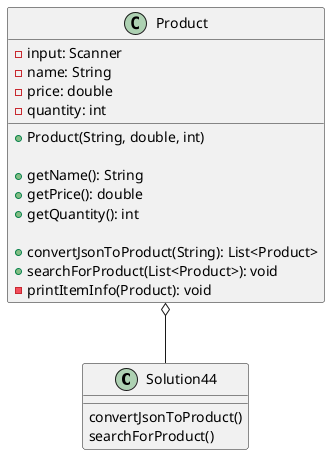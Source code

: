 /*
 *  UCF COP3330 Fall 2021 Assignment 4 Solutions
 *  Copyright 2021 first_name last_name
 */

@startuml
'https://plantuml.com/class-diagram

class Solution44
class Product

Product o-- Solution44

class Solution44 {
    'Creates Product object to call Product methods

    convertJsonToProduct()
    searchForProduct()
}

class Product {
    - input: Scanner
    - name: String
    - price: double
    - quantity: int

    + Product(String, double, int)
        'Initializes attributes to arguments

    + getName(): String
    + getPrice(): double
    + getQuantity(): int

    + convertJsonToProduct(String): List<Product>
    + searchForProduct(List<Product>): void
    - printItemInfo(Product): void
}

@enduml